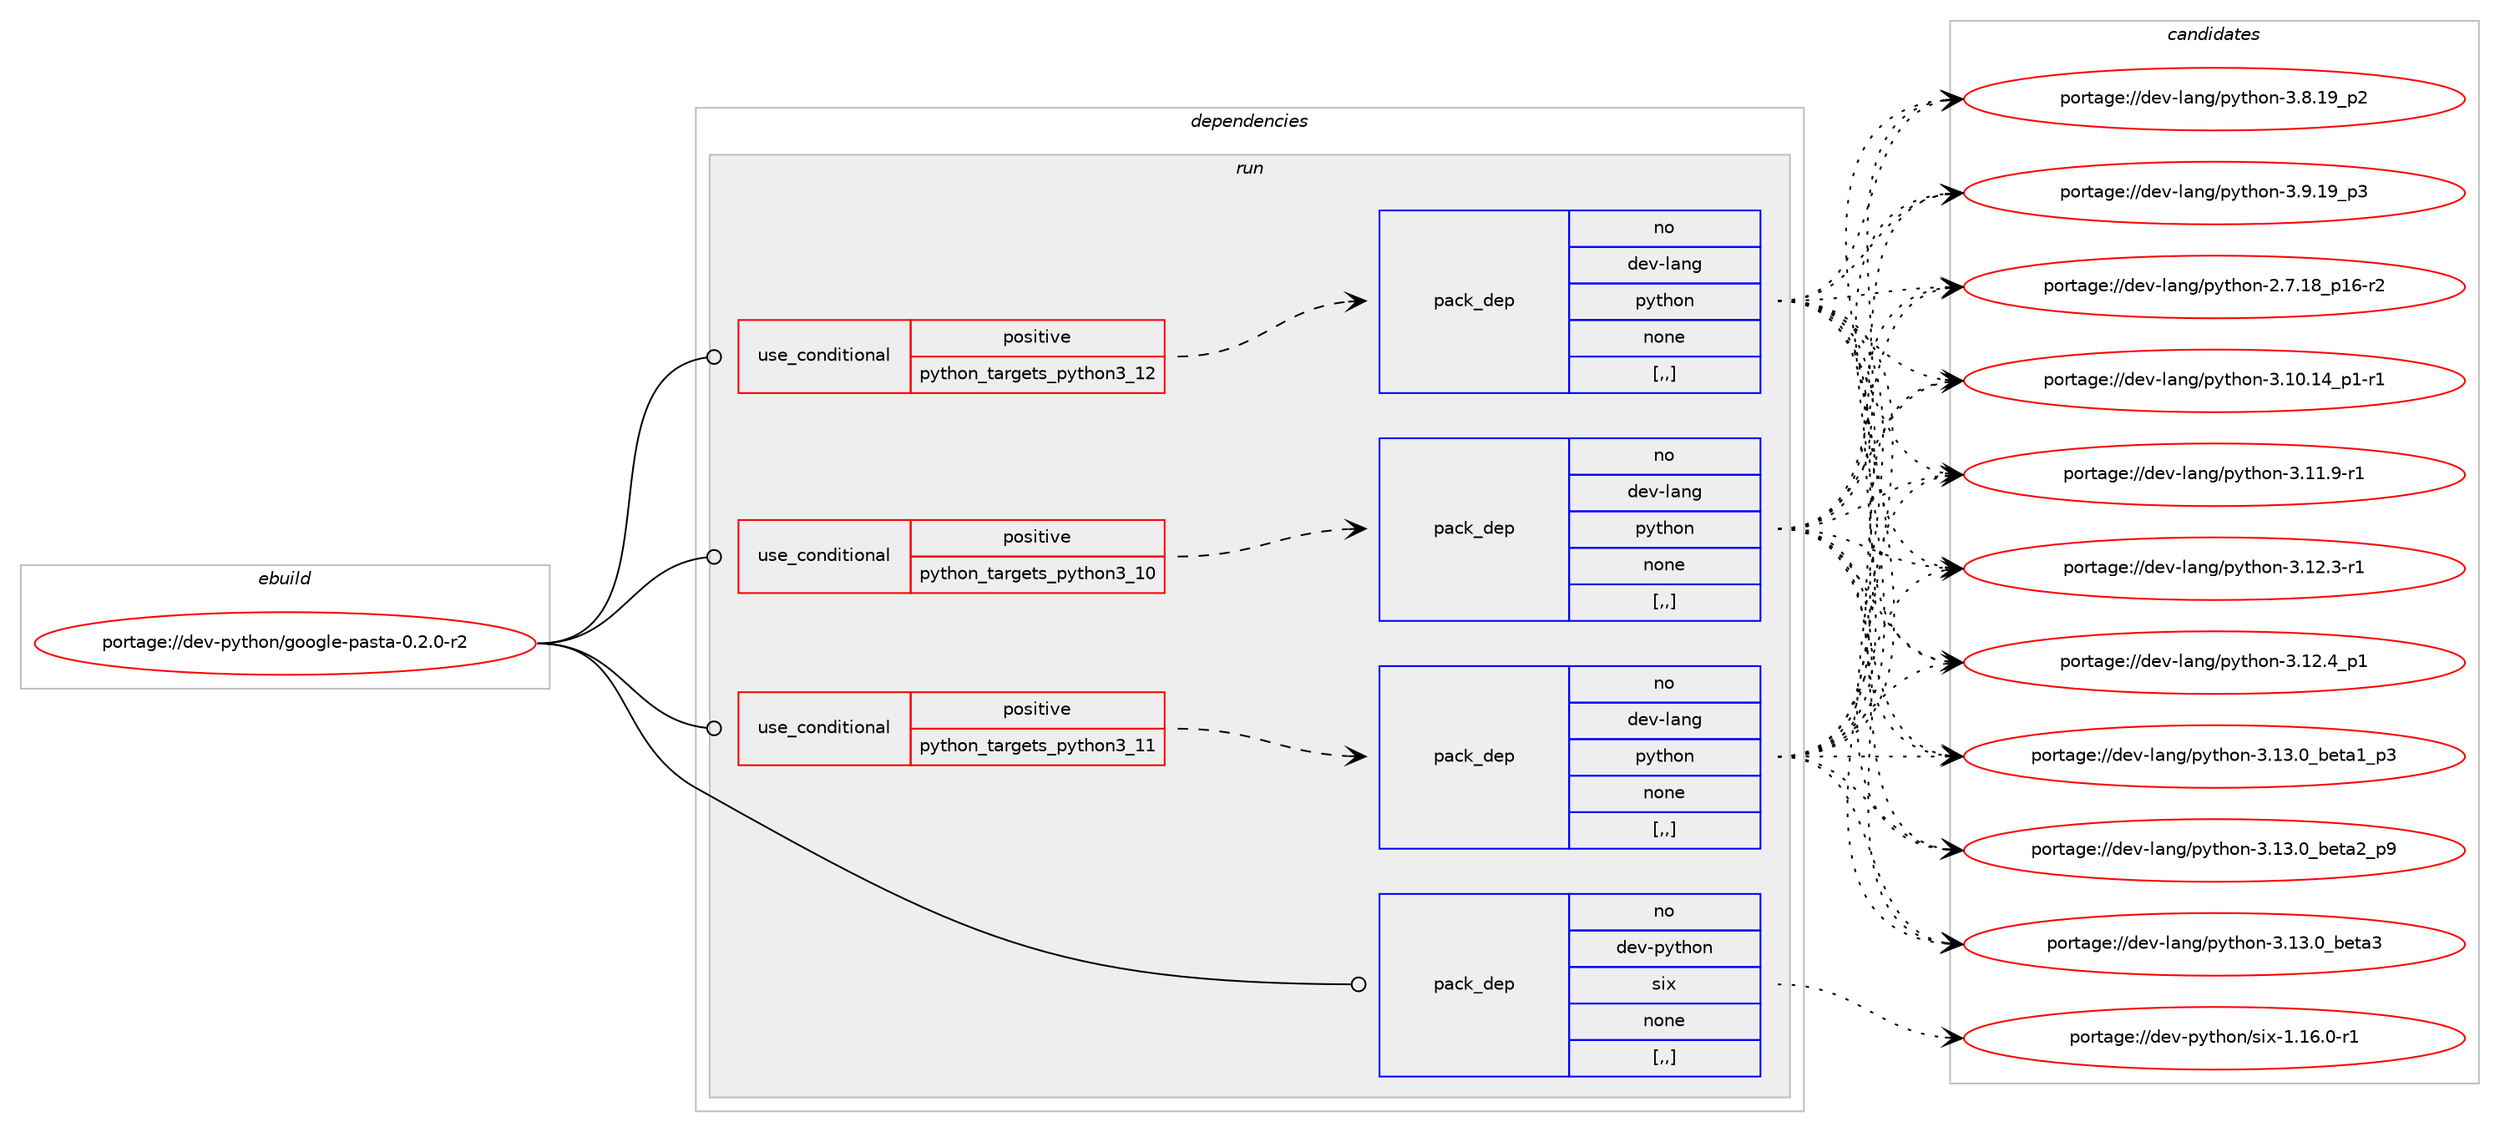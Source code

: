 digraph prolog {

# *************
# Graph options
# *************

newrank=true;
concentrate=true;
compound=true;
graph [rankdir=LR,fontname=Helvetica,fontsize=10,ranksep=1.5];#, ranksep=2.5, nodesep=0.2];
edge  [arrowhead=vee];
node  [fontname=Helvetica,fontsize=10];

# **********
# The ebuild
# **********

subgraph cluster_leftcol {
color=gray;
rank=same;
label=<<i>ebuild</i>>;
id [label="portage://dev-python/google-pasta-0.2.0-r2", color=red, width=4, href="../dev-python/google-pasta-0.2.0-r2.svg"];
}

# ****************
# The dependencies
# ****************

subgraph cluster_midcol {
color=gray;
label=<<i>dependencies</i>>;
subgraph cluster_compile {
fillcolor="#eeeeee";
style=filled;
label=<<i>compile</i>>;
}
subgraph cluster_compileandrun {
fillcolor="#eeeeee";
style=filled;
label=<<i>compile and run</i>>;
}
subgraph cluster_run {
fillcolor="#eeeeee";
style=filled;
label=<<i>run</i>>;
subgraph cond32192 {
dependency143768 [label=<<TABLE BORDER="0" CELLBORDER="1" CELLSPACING="0" CELLPADDING="4"><TR><TD ROWSPAN="3" CELLPADDING="10">use_conditional</TD></TR><TR><TD>positive</TD></TR><TR><TD>python_targets_python3_10</TD></TR></TABLE>>, shape=none, color=red];
subgraph pack110361 {
dependency143769 [label=<<TABLE BORDER="0" CELLBORDER="1" CELLSPACING="0" CELLPADDING="4" WIDTH="220"><TR><TD ROWSPAN="6" CELLPADDING="30">pack_dep</TD></TR><TR><TD WIDTH="110">no</TD></TR><TR><TD>dev-lang</TD></TR><TR><TD>python</TD></TR><TR><TD>none</TD></TR><TR><TD>[,,]</TD></TR></TABLE>>, shape=none, color=blue];
}
dependency143768:e -> dependency143769:w [weight=20,style="dashed",arrowhead="vee"];
}
id:e -> dependency143768:w [weight=20,style="solid",arrowhead="odot"];
subgraph cond32193 {
dependency143770 [label=<<TABLE BORDER="0" CELLBORDER="1" CELLSPACING="0" CELLPADDING="4"><TR><TD ROWSPAN="3" CELLPADDING="10">use_conditional</TD></TR><TR><TD>positive</TD></TR><TR><TD>python_targets_python3_11</TD></TR></TABLE>>, shape=none, color=red];
subgraph pack110362 {
dependency143771 [label=<<TABLE BORDER="0" CELLBORDER="1" CELLSPACING="0" CELLPADDING="4" WIDTH="220"><TR><TD ROWSPAN="6" CELLPADDING="30">pack_dep</TD></TR><TR><TD WIDTH="110">no</TD></TR><TR><TD>dev-lang</TD></TR><TR><TD>python</TD></TR><TR><TD>none</TD></TR><TR><TD>[,,]</TD></TR></TABLE>>, shape=none, color=blue];
}
dependency143770:e -> dependency143771:w [weight=20,style="dashed",arrowhead="vee"];
}
id:e -> dependency143770:w [weight=20,style="solid",arrowhead="odot"];
subgraph cond32194 {
dependency143772 [label=<<TABLE BORDER="0" CELLBORDER="1" CELLSPACING="0" CELLPADDING="4"><TR><TD ROWSPAN="3" CELLPADDING="10">use_conditional</TD></TR><TR><TD>positive</TD></TR><TR><TD>python_targets_python3_12</TD></TR></TABLE>>, shape=none, color=red];
subgraph pack110363 {
dependency143773 [label=<<TABLE BORDER="0" CELLBORDER="1" CELLSPACING="0" CELLPADDING="4" WIDTH="220"><TR><TD ROWSPAN="6" CELLPADDING="30">pack_dep</TD></TR><TR><TD WIDTH="110">no</TD></TR><TR><TD>dev-lang</TD></TR><TR><TD>python</TD></TR><TR><TD>none</TD></TR><TR><TD>[,,]</TD></TR></TABLE>>, shape=none, color=blue];
}
dependency143772:e -> dependency143773:w [weight=20,style="dashed",arrowhead="vee"];
}
id:e -> dependency143772:w [weight=20,style="solid",arrowhead="odot"];
subgraph pack110364 {
dependency143774 [label=<<TABLE BORDER="0" CELLBORDER="1" CELLSPACING="0" CELLPADDING="4" WIDTH="220"><TR><TD ROWSPAN="6" CELLPADDING="30">pack_dep</TD></TR><TR><TD WIDTH="110">no</TD></TR><TR><TD>dev-python</TD></TR><TR><TD>six</TD></TR><TR><TD>none</TD></TR><TR><TD>[,,]</TD></TR></TABLE>>, shape=none, color=blue];
}
id:e -> dependency143774:w [weight=20,style="solid",arrowhead="odot"];
}
}

# **************
# The candidates
# **************

subgraph cluster_choices {
rank=same;
color=gray;
label=<<i>candidates</i>>;

subgraph choice110361 {
color=black;
nodesep=1;
choice100101118451089711010347112121116104111110455046554649569511249544511450 [label="portage://dev-lang/python-2.7.18_p16-r2", color=red, width=4,href="../dev-lang/python-2.7.18_p16-r2.svg"];
choice100101118451089711010347112121116104111110455146494846495295112494511449 [label="portage://dev-lang/python-3.10.14_p1-r1", color=red, width=4,href="../dev-lang/python-3.10.14_p1-r1.svg"];
choice100101118451089711010347112121116104111110455146494946574511449 [label="portage://dev-lang/python-3.11.9-r1", color=red, width=4,href="../dev-lang/python-3.11.9-r1.svg"];
choice100101118451089711010347112121116104111110455146495046514511449 [label="portage://dev-lang/python-3.12.3-r1", color=red, width=4,href="../dev-lang/python-3.12.3-r1.svg"];
choice100101118451089711010347112121116104111110455146495046529511249 [label="portage://dev-lang/python-3.12.4_p1", color=red, width=4,href="../dev-lang/python-3.12.4_p1.svg"];
choice10010111845108971101034711212111610411111045514649514648959810111697499511251 [label="portage://dev-lang/python-3.13.0_beta1_p3", color=red, width=4,href="../dev-lang/python-3.13.0_beta1_p3.svg"];
choice10010111845108971101034711212111610411111045514649514648959810111697509511257 [label="portage://dev-lang/python-3.13.0_beta2_p9", color=red, width=4,href="../dev-lang/python-3.13.0_beta2_p9.svg"];
choice1001011184510897110103471121211161041111104551464951464895981011169751 [label="portage://dev-lang/python-3.13.0_beta3", color=red, width=4,href="../dev-lang/python-3.13.0_beta3.svg"];
choice100101118451089711010347112121116104111110455146564649579511250 [label="portage://dev-lang/python-3.8.19_p2", color=red, width=4,href="../dev-lang/python-3.8.19_p2.svg"];
choice100101118451089711010347112121116104111110455146574649579511251 [label="portage://dev-lang/python-3.9.19_p3", color=red, width=4,href="../dev-lang/python-3.9.19_p3.svg"];
dependency143769:e -> choice100101118451089711010347112121116104111110455046554649569511249544511450:w [style=dotted,weight="100"];
dependency143769:e -> choice100101118451089711010347112121116104111110455146494846495295112494511449:w [style=dotted,weight="100"];
dependency143769:e -> choice100101118451089711010347112121116104111110455146494946574511449:w [style=dotted,weight="100"];
dependency143769:e -> choice100101118451089711010347112121116104111110455146495046514511449:w [style=dotted,weight="100"];
dependency143769:e -> choice100101118451089711010347112121116104111110455146495046529511249:w [style=dotted,weight="100"];
dependency143769:e -> choice10010111845108971101034711212111610411111045514649514648959810111697499511251:w [style=dotted,weight="100"];
dependency143769:e -> choice10010111845108971101034711212111610411111045514649514648959810111697509511257:w [style=dotted,weight="100"];
dependency143769:e -> choice1001011184510897110103471121211161041111104551464951464895981011169751:w [style=dotted,weight="100"];
dependency143769:e -> choice100101118451089711010347112121116104111110455146564649579511250:w [style=dotted,weight="100"];
dependency143769:e -> choice100101118451089711010347112121116104111110455146574649579511251:w [style=dotted,weight="100"];
}
subgraph choice110362 {
color=black;
nodesep=1;
choice100101118451089711010347112121116104111110455046554649569511249544511450 [label="portage://dev-lang/python-2.7.18_p16-r2", color=red, width=4,href="../dev-lang/python-2.7.18_p16-r2.svg"];
choice100101118451089711010347112121116104111110455146494846495295112494511449 [label="portage://dev-lang/python-3.10.14_p1-r1", color=red, width=4,href="../dev-lang/python-3.10.14_p1-r1.svg"];
choice100101118451089711010347112121116104111110455146494946574511449 [label="portage://dev-lang/python-3.11.9-r1", color=red, width=4,href="../dev-lang/python-3.11.9-r1.svg"];
choice100101118451089711010347112121116104111110455146495046514511449 [label="portage://dev-lang/python-3.12.3-r1", color=red, width=4,href="../dev-lang/python-3.12.3-r1.svg"];
choice100101118451089711010347112121116104111110455146495046529511249 [label="portage://dev-lang/python-3.12.4_p1", color=red, width=4,href="../dev-lang/python-3.12.4_p1.svg"];
choice10010111845108971101034711212111610411111045514649514648959810111697499511251 [label="portage://dev-lang/python-3.13.0_beta1_p3", color=red, width=4,href="../dev-lang/python-3.13.0_beta1_p3.svg"];
choice10010111845108971101034711212111610411111045514649514648959810111697509511257 [label="portage://dev-lang/python-3.13.0_beta2_p9", color=red, width=4,href="../dev-lang/python-3.13.0_beta2_p9.svg"];
choice1001011184510897110103471121211161041111104551464951464895981011169751 [label="portage://dev-lang/python-3.13.0_beta3", color=red, width=4,href="../dev-lang/python-3.13.0_beta3.svg"];
choice100101118451089711010347112121116104111110455146564649579511250 [label="portage://dev-lang/python-3.8.19_p2", color=red, width=4,href="../dev-lang/python-3.8.19_p2.svg"];
choice100101118451089711010347112121116104111110455146574649579511251 [label="portage://dev-lang/python-3.9.19_p3", color=red, width=4,href="../dev-lang/python-3.9.19_p3.svg"];
dependency143771:e -> choice100101118451089711010347112121116104111110455046554649569511249544511450:w [style=dotted,weight="100"];
dependency143771:e -> choice100101118451089711010347112121116104111110455146494846495295112494511449:w [style=dotted,weight="100"];
dependency143771:e -> choice100101118451089711010347112121116104111110455146494946574511449:w [style=dotted,weight="100"];
dependency143771:e -> choice100101118451089711010347112121116104111110455146495046514511449:w [style=dotted,weight="100"];
dependency143771:e -> choice100101118451089711010347112121116104111110455146495046529511249:w [style=dotted,weight="100"];
dependency143771:e -> choice10010111845108971101034711212111610411111045514649514648959810111697499511251:w [style=dotted,weight="100"];
dependency143771:e -> choice10010111845108971101034711212111610411111045514649514648959810111697509511257:w [style=dotted,weight="100"];
dependency143771:e -> choice1001011184510897110103471121211161041111104551464951464895981011169751:w [style=dotted,weight="100"];
dependency143771:e -> choice100101118451089711010347112121116104111110455146564649579511250:w [style=dotted,weight="100"];
dependency143771:e -> choice100101118451089711010347112121116104111110455146574649579511251:w [style=dotted,weight="100"];
}
subgraph choice110363 {
color=black;
nodesep=1;
choice100101118451089711010347112121116104111110455046554649569511249544511450 [label="portage://dev-lang/python-2.7.18_p16-r2", color=red, width=4,href="../dev-lang/python-2.7.18_p16-r2.svg"];
choice100101118451089711010347112121116104111110455146494846495295112494511449 [label="portage://dev-lang/python-3.10.14_p1-r1", color=red, width=4,href="../dev-lang/python-3.10.14_p1-r1.svg"];
choice100101118451089711010347112121116104111110455146494946574511449 [label="portage://dev-lang/python-3.11.9-r1", color=red, width=4,href="../dev-lang/python-3.11.9-r1.svg"];
choice100101118451089711010347112121116104111110455146495046514511449 [label="portage://dev-lang/python-3.12.3-r1", color=red, width=4,href="../dev-lang/python-3.12.3-r1.svg"];
choice100101118451089711010347112121116104111110455146495046529511249 [label="portage://dev-lang/python-3.12.4_p1", color=red, width=4,href="../dev-lang/python-3.12.4_p1.svg"];
choice10010111845108971101034711212111610411111045514649514648959810111697499511251 [label="portage://dev-lang/python-3.13.0_beta1_p3", color=red, width=4,href="../dev-lang/python-3.13.0_beta1_p3.svg"];
choice10010111845108971101034711212111610411111045514649514648959810111697509511257 [label="portage://dev-lang/python-3.13.0_beta2_p9", color=red, width=4,href="../dev-lang/python-3.13.0_beta2_p9.svg"];
choice1001011184510897110103471121211161041111104551464951464895981011169751 [label="portage://dev-lang/python-3.13.0_beta3", color=red, width=4,href="../dev-lang/python-3.13.0_beta3.svg"];
choice100101118451089711010347112121116104111110455146564649579511250 [label="portage://dev-lang/python-3.8.19_p2", color=red, width=4,href="../dev-lang/python-3.8.19_p2.svg"];
choice100101118451089711010347112121116104111110455146574649579511251 [label="portage://dev-lang/python-3.9.19_p3", color=red, width=4,href="../dev-lang/python-3.9.19_p3.svg"];
dependency143773:e -> choice100101118451089711010347112121116104111110455046554649569511249544511450:w [style=dotted,weight="100"];
dependency143773:e -> choice100101118451089711010347112121116104111110455146494846495295112494511449:w [style=dotted,weight="100"];
dependency143773:e -> choice100101118451089711010347112121116104111110455146494946574511449:w [style=dotted,weight="100"];
dependency143773:e -> choice100101118451089711010347112121116104111110455146495046514511449:w [style=dotted,weight="100"];
dependency143773:e -> choice100101118451089711010347112121116104111110455146495046529511249:w [style=dotted,weight="100"];
dependency143773:e -> choice10010111845108971101034711212111610411111045514649514648959810111697499511251:w [style=dotted,weight="100"];
dependency143773:e -> choice10010111845108971101034711212111610411111045514649514648959810111697509511257:w [style=dotted,weight="100"];
dependency143773:e -> choice1001011184510897110103471121211161041111104551464951464895981011169751:w [style=dotted,weight="100"];
dependency143773:e -> choice100101118451089711010347112121116104111110455146564649579511250:w [style=dotted,weight="100"];
dependency143773:e -> choice100101118451089711010347112121116104111110455146574649579511251:w [style=dotted,weight="100"];
}
subgraph choice110364 {
color=black;
nodesep=1;
choice1001011184511212111610411111047115105120454946495446484511449 [label="portage://dev-python/six-1.16.0-r1", color=red, width=4,href="../dev-python/six-1.16.0-r1.svg"];
dependency143774:e -> choice1001011184511212111610411111047115105120454946495446484511449:w [style=dotted,weight="100"];
}
}

}
